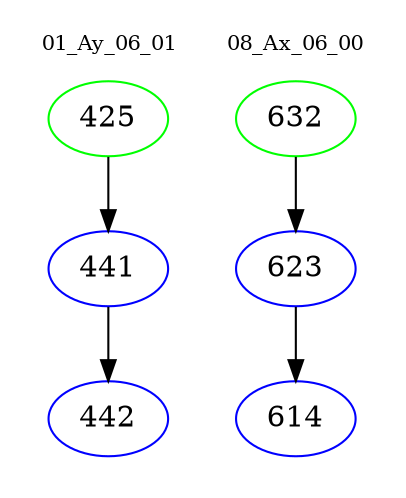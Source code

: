 digraph{
subgraph cluster_0 {
color = white
label = "01_Ay_06_01";
fontsize=10;
T0_425 [label="425", color="green"]
T0_425 -> T0_441 [color="black"]
T0_441 [label="441", color="blue"]
T0_441 -> T0_442 [color="black"]
T0_442 [label="442", color="blue"]
}
subgraph cluster_1 {
color = white
label = "08_Ax_06_00";
fontsize=10;
T1_632 [label="632", color="green"]
T1_632 -> T1_623 [color="black"]
T1_623 [label="623", color="blue"]
T1_623 -> T1_614 [color="black"]
T1_614 [label="614", color="blue"]
}
}
